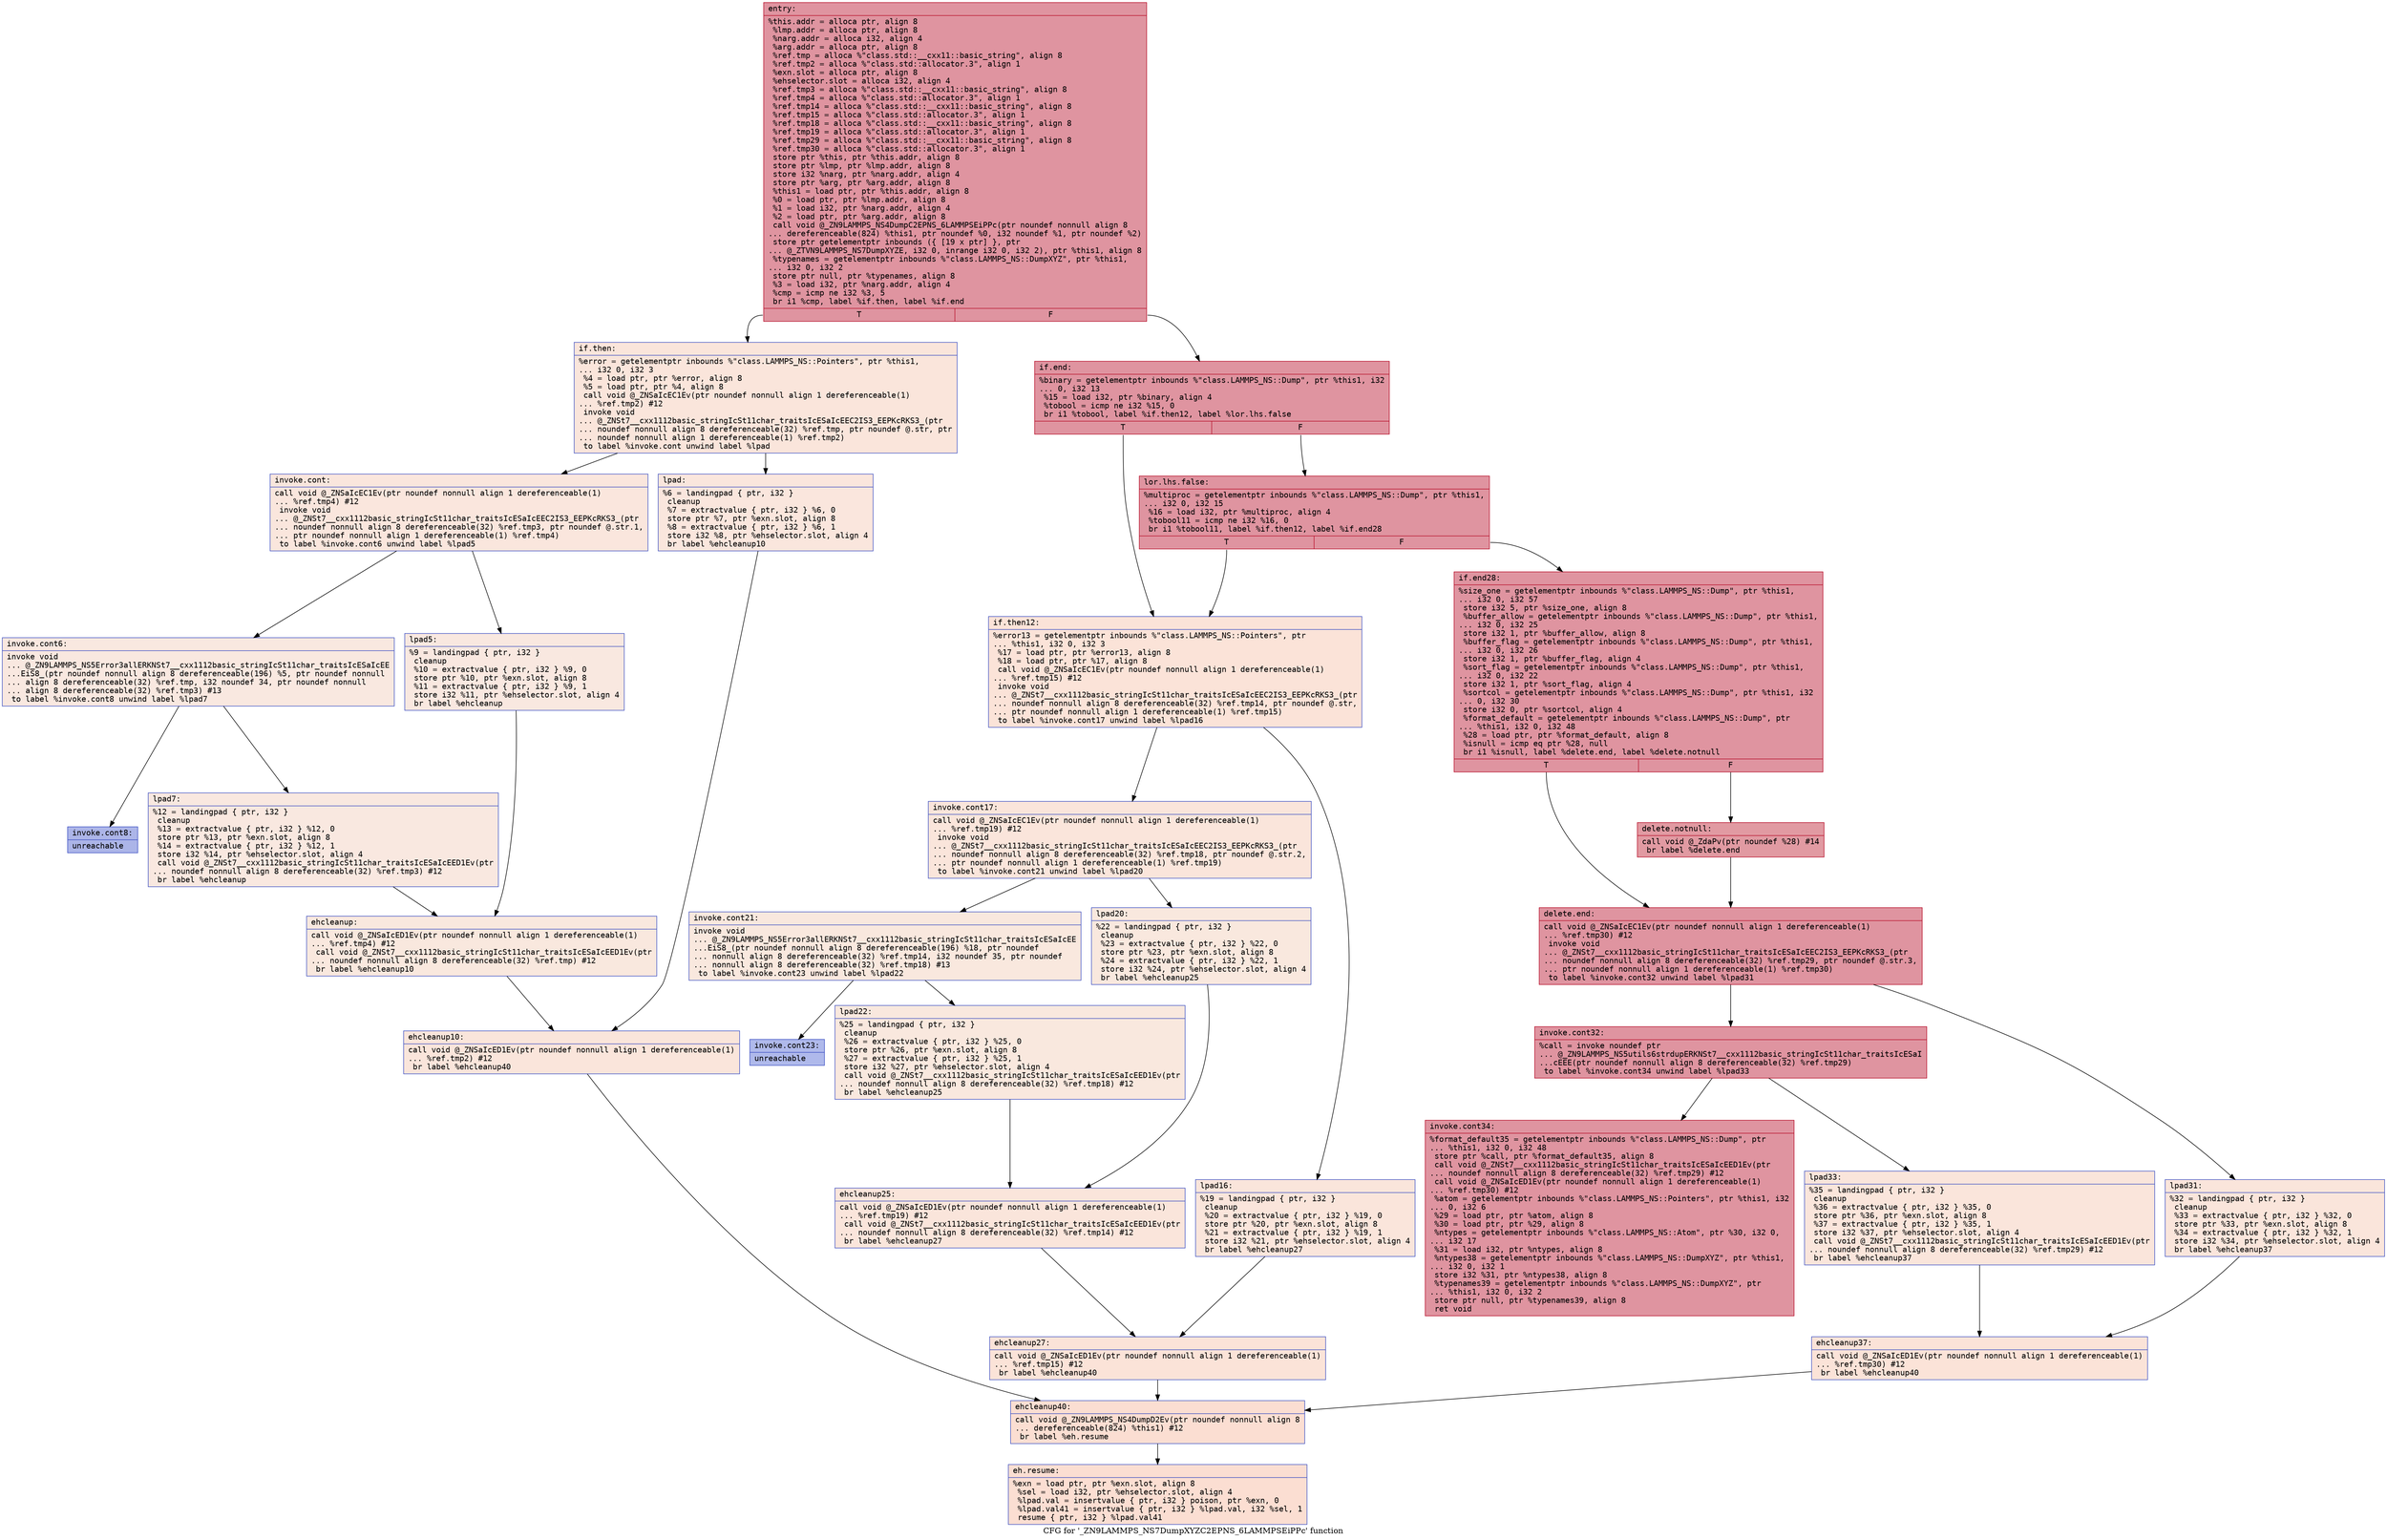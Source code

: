 digraph "CFG for '_ZN9LAMMPS_NS7DumpXYZC2EPNS_6LAMMPSEiPPc' function" {
	label="CFG for '_ZN9LAMMPS_NS7DumpXYZC2EPNS_6LAMMPSEiPPc' function";

	Node0x562b3e1cbb50 [shape=record,color="#b70d28ff", style=filled, fillcolor="#b70d2870" fontname="Courier",label="{entry:\l|  %this.addr = alloca ptr, align 8\l  %lmp.addr = alloca ptr, align 8\l  %narg.addr = alloca i32, align 4\l  %arg.addr = alloca ptr, align 8\l  %ref.tmp = alloca %\"class.std::__cxx11::basic_string\", align 8\l  %ref.tmp2 = alloca %\"class.std::allocator.3\", align 1\l  %exn.slot = alloca ptr, align 8\l  %ehselector.slot = alloca i32, align 4\l  %ref.tmp3 = alloca %\"class.std::__cxx11::basic_string\", align 8\l  %ref.tmp4 = alloca %\"class.std::allocator.3\", align 1\l  %ref.tmp14 = alloca %\"class.std::__cxx11::basic_string\", align 8\l  %ref.tmp15 = alloca %\"class.std::allocator.3\", align 1\l  %ref.tmp18 = alloca %\"class.std::__cxx11::basic_string\", align 8\l  %ref.tmp19 = alloca %\"class.std::allocator.3\", align 1\l  %ref.tmp29 = alloca %\"class.std::__cxx11::basic_string\", align 8\l  %ref.tmp30 = alloca %\"class.std::allocator.3\", align 1\l  store ptr %this, ptr %this.addr, align 8\l  store ptr %lmp, ptr %lmp.addr, align 8\l  store i32 %narg, ptr %narg.addr, align 4\l  store ptr %arg, ptr %arg.addr, align 8\l  %this1 = load ptr, ptr %this.addr, align 8\l  %0 = load ptr, ptr %lmp.addr, align 8\l  %1 = load i32, ptr %narg.addr, align 4\l  %2 = load ptr, ptr %arg.addr, align 8\l  call void @_ZN9LAMMPS_NS4DumpC2EPNS_6LAMMPSEiPPc(ptr noundef nonnull align 8\l... dereferenceable(824) %this1, ptr noundef %0, i32 noundef %1, ptr noundef %2)\l  store ptr getelementptr inbounds (\{ [19 x ptr] \}, ptr\l... @_ZTVN9LAMMPS_NS7DumpXYZE, i32 0, inrange i32 0, i32 2), ptr %this1, align 8\l  %typenames = getelementptr inbounds %\"class.LAMMPS_NS::DumpXYZ\", ptr %this1,\l... i32 0, i32 2\l  store ptr null, ptr %typenames, align 8\l  %3 = load i32, ptr %narg.addr, align 4\l  %cmp = icmp ne i32 %3, 5\l  br i1 %cmp, label %if.then, label %if.end\l|{<s0>T|<s1>F}}"];
	Node0x562b3e1cbb50:s0 -> Node0x562b3e1ce100[tooltip="entry -> if.then\nProbability 0.00%" ];
	Node0x562b3e1cbb50:s1 -> Node0x562b3e1ce4d0[tooltip="entry -> if.end\nProbability 100.00%" ];
	Node0x562b3e1ce100 [shape=record,color="#3d50c3ff", style=filled, fillcolor="#f4c5ad70" fontname="Courier",label="{if.then:\l|  %error = getelementptr inbounds %\"class.LAMMPS_NS::Pointers\", ptr %this1,\l... i32 0, i32 3\l  %4 = load ptr, ptr %error, align 8\l  %5 = load ptr, ptr %4, align 8\l  call void @_ZNSaIcEC1Ev(ptr noundef nonnull align 1 dereferenceable(1)\l... %ref.tmp2) #12\l  invoke void\l... @_ZNSt7__cxx1112basic_stringIcSt11char_traitsIcESaIcEEC2IS3_EEPKcRKS3_(ptr\l... noundef nonnull align 8 dereferenceable(32) %ref.tmp, ptr noundef @.str, ptr\l... noundef nonnull align 1 dereferenceable(1) %ref.tmp2)\l          to label %invoke.cont unwind label %lpad\l}"];
	Node0x562b3e1ce100 -> Node0x562b3e1cf330[tooltip="if.then -> invoke.cont\nProbability 50.00%" ];
	Node0x562b3e1ce100 -> Node0x562b3e1cf410[tooltip="if.then -> lpad\nProbability 50.00%" ];
	Node0x562b3e1cf330 [shape=record,color="#3d50c3ff", style=filled, fillcolor="#f3c7b170" fontname="Courier",label="{invoke.cont:\l|  call void @_ZNSaIcEC1Ev(ptr noundef nonnull align 1 dereferenceable(1)\l... %ref.tmp4) #12\l  invoke void\l... @_ZNSt7__cxx1112basic_stringIcSt11char_traitsIcESaIcEEC2IS3_EEPKcRKS3_(ptr\l... noundef nonnull align 8 dereferenceable(32) %ref.tmp3, ptr noundef @.str.1,\l... ptr noundef nonnull align 1 dereferenceable(1) %ref.tmp4)\l          to label %invoke.cont6 unwind label %lpad5\l}"];
	Node0x562b3e1cf330 -> Node0x562b3e1cf7a0[tooltip="invoke.cont -> invoke.cont6\nProbability 50.00%" ];
	Node0x562b3e1cf330 -> Node0x562b3e1cf7f0[tooltip="invoke.cont -> lpad5\nProbability 50.00%" ];
	Node0x562b3e1cf7a0 [shape=record,color="#3d50c3ff", style=filled, fillcolor="#f1ccb870" fontname="Courier",label="{invoke.cont6:\l|  invoke void\l... @_ZN9LAMMPS_NS5Error3allERKNSt7__cxx1112basic_stringIcSt11char_traitsIcESaIcEE\l...EiS8_(ptr noundef nonnull align 8 dereferenceable(196) %5, ptr noundef nonnull\l... align 8 dereferenceable(32) %ref.tmp, i32 noundef 34, ptr noundef nonnull\l... align 8 dereferenceable(32) %ref.tmp3) #13\l          to label %invoke.cont8 unwind label %lpad7\l}"];
	Node0x562b3e1cf7a0 -> Node0x562b3e1cf750[tooltip="invoke.cont6 -> invoke.cont8\nProbability 0.00%" ];
	Node0x562b3e1cf7a0 -> Node0x562b3e1cfb70[tooltip="invoke.cont6 -> lpad7\nProbability 100.00%" ];
	Node0x562b3e1cf750 [shape=record,color="#3d50c3ff", style=filled, fillcolor="#4358cb70" fontname="Courier",label="{invoke.cont8:\l|  unreachable\l}"];
	Node0x562b3e1cf410 [shape=record,color="#3d50c3ff", style=filled, fillcolor="#f3c7b170" fontname="Courier",label="{lpad:\l|  %6 = landingpad \{ ptr, i32 \}\l          cleanup\l  %7 = extractvalue \{ ptr, i32 \} %6, 0\l  store ptr %7, ptr %exn.slot, align 8\l  %8 = extractvalue \{ ptr, i32 \} %6, 1\l  store i32 %8, ptr %ehselector.slot, align 4\l  br label %ehcleanup10\l}"];
	Node0x562b3e1cf410 -> Node0x562b3e1d0210[tooltip="lpad -> ehcleanup10\nProbability 100.00%" ];
	Node0x562b3e1cf7f0 [shape=record,color="#3d50c3ff", style=filled, fillcolor="#f1ccb870" fontname="Courier",label="{lpad5:\l|  %9 = landingpad \{ ptr, i32 \}\l          cleanup\l  %10 = extractvalue \{ ptr, i32 \} %9, 0\l  store ptr %10, ptr %exn.slot, align 8\l  %11 = extractvalue \{ ptr, i32 \} %9, 1\l  store i32 %11, ptr %ehselector.slot, align 4\l  br label %ehcleanup\l}"];
	Node0x562b3e1cf7f0 -> Node0x562b3e1d0560[tooltip="lpad5 -> ehcleanup\nProbability 100.00%" ];
	Node0x562b3e1cfb70 [shape=record,color="#3d50c3ff", style=filled, fillcolor="#f1ccb870" fontname="Courier",label="{lpad7:\l|  %12 = landingpad \{ ptr, i32 \}\l          cleanup\l  %13 = extractvalue \{ ptr, i32 \} %12, 0\l  store ptr %13, ptr %exn.slot, align 8\l  %14 = extractvalue \{ ptr, i32 \} %12, 1\l  store i32 %14, ptr %ehselector.slot, align 4\l  call void @_ZNSt7__cxx1112basic_stringIcSt11char_traitsIcESaIcEED1Ev(ptr\l... noundef nonnull align 8 dereferenceable(32) %ref.tmp3) #12\l  br label %ehcleanup\l}"];
	Node0x562b3e1cfb70 -> Node0x562b3e1d0560[tooltip="lpad7 -> ehcleanup\nProbability 100.00%" ];
	Node0x562b3e1d0560 [shape=record,color="#3d50c3ff", style=filled, fillcolor="#f2cab570" fontname="Courier",label="{ehcleanup:\l|  call void @_ZNSaIcED1Ev(ptr noundef nonnull align 1 dereferenceable(1)\l... %ref.tmp4) #12\l  call void @_ZNSt7__cxx1112basic_stringIcSt11char_traitsIcESaIcEED1Ev(ptr\l... noundef nonnull align 8 dereferenceable(32) %ref.tmp) #12\l  br label %ehcleanup10\l}"];
	Node0x562b3e1d0560 -> Node0x562b3e1d0210[tooltip="ehcleanup -> ehcleanup10\nProbability 100.00%" ];
	Node0x562b3e1d0210 [shape=record,color="#3d50c3ff", style=filled, fillcolor="#f4c5ad70" fontname="Courier",label="{ehcleanup10:\l|  call void @_ZNSaIcED1Ev(ptr noundef nonnull align 1 dereferenceable(1)\l... %ref.tmp2) #12\l  br label %ehcleanup40\l}"];
	Node0x562b3e1d0210 -> Node0x562b3e1d0fc0[tooltip="ehcleanup10 -> ehcleanup40\nProbability 100.00%" ];
	Node0x562b3e1ce4d0 [shape=record,color="#b70d28ff", style=filled, fillcolor="#b70d2870" fontname="Courier",label="{if.end:\l|  %binary = getelementptr inbounds %\"class.LAMMPS_NS::Dump\", ptr %this1, i32\l... 0, i32 13\l  %15 = load i32, ptr %binary, align 4\l  %tobool = icmp ne i32 %15, 0\l  br i1 %tobool, label %if.then12, label %lor.lhs.false\l|{<s0>T|<s1>F}}"];
	Node0x562b3e1ce4d0:s0 -> Node0x562b3e1d12a0[tooltip="if.end -> if.then12\nProbability 0.00%" ];
	Node0x562b3e1ce4d0:s1 -> Node0x562b3e1d1320[tooltip="if.end -> lor.lhs.false\nProbability 100.00%" ];
	Node0x562b3e1d1320 [shape=record,color="#b70d28ff", style=filled, fillcolor="#b70d2870" fontname="Courier",label="{lor.lhs.false:\l|  %multiproc = getelementptr inbounds %\"class.LAMMPS_NS::Dump\", ptr %this1,\l... i32 0, i32 15\l  %16 = load i32, ptr %multiproc, align 4\l  %tobool11 = icmp ne i32 %16, 0\l  br i1 %tobool11, label %if.then12, label %if.end28\l|{<s0>T|<s1>F}}"];
	Node0x562b3e1d1320:s0 -> Node0x562b3e1d12a0[tooltip="lor.lhs.false -> if.then12\nProbability 0.00%" ];
	Node0x562b3e1d1320:s1 -> Node0x562b3e1d1710[tooltip="lor.lhs.false -> if.end28\nProbability 100.00%" ];
	Node0x562b3e1d12a0 [shape=record,color="#3d50c3ff", style=filled, fillcolor="#f6bfa670" fontname="Courier",label="{if.then12:\l|  %error13 = getelementptr inbounds %\"class.LAMMPS_NS::Pointers\", ptr\l... %this1, i32 0, i32 3\l  %17 = load ptr, ptr %error13, align 8\l  %18 = load ptr, ptr %17, align 8\l  call void @_ZNSaIcEC1Ev(ptr noundef nonnull align 1 dereferenceable(1)\l... %ref.tmp15) #12\l  invoke void\l... @_ZNSt7__cxx1112basic_stringIcSt11char_traitsIcESaIcEEC2IS3_EEPKcRKS3_(ptr\l... noundef nonnull align 8 dereferenceable(32) %ref.tmp14, ptr noundef @.str,\l... ptr noundef nonnull align 1 dereferenceable(1) %ref.tmp15)\l          to label %invoke.cont17 unwind label %lpad16\l}"];
	Node0x562b3e1d12a0 -> Node0x562b3e1d1ba0[tooltip="if.then12 -> invoke.cont17\nProbability 50.00%" ];
	Node0x562b3e1d12a0 -> Node0x562b3e1d1c20[tooltip="if.then12 -> lpad16\nProbability 50.00%" ];
	Node0x562b3e1d1ba0 [shape=record,color="#3d50c3ff", style=filled, fillcolor="#f4c5ad70" fontname="Courier",label="{invoke.cont17:\l|  call void @_ZNSaIcEC1Ev(ptr noundef nonnull align 1 dereferenceable(1)\l... %ref.tmp19) #12\l  invoke void\l... @_ZNSt7__cxx1112basic_stringIcSt11char_traitsIcESaIcEEC2IS3_EEPKcRKS3_(ptr\l... noundef nonnull align 8 dereferenceable(32) %ref.tmp18, ptr noundef @.str.2,\l... ptr noundef nonnull align 1 dereferenceable(1) %ref.tmp19)\l          to label %invoke.cont21 unwind label %lpad20\l}"];
	Node0x562b3e1d1ba0 -> Node0x562b3e1d1fa0[tooltip="invoke.cont17 -> invoke.cont21\nProbability 50.00%" ];
	Node0x562b3e1d1ba0 -> Node0x562b3e1d1ff0[tooltip="invoke.cont17 -> lpad20\nProbability 50.00%" ];
	Node0x562b3e1d1fa0 [shape=record,color="#3d50c3ff", style=filled, fillcolor="#f2cab570" fontname="Courier",label="{invoke.cont21:\l|  invoke void\l... @_ZN9LAMMPS_NS5Error3allERKNSt7__cxx1112basic_stringIcSt11char_traitsIcESaIcEE\l...EiS8_(ptr noundef nonnull align 8 dereferenceable(196) %18, ptr noundef\l... nonnull align 8 dereferenceable(32) %ref.tmp14, i32 noundef 35, ptr noundef\l... nonnull align 8 dereferenceable(32) %ref.tmp18) #13\l          to label %invoke.cont23 unwind label %lpad22\l}"];
	Node0x562b3e1d1fa0 -> Node0x562b3e1d1f50[tooltip="invoke.cont21 -> invoke.cont23\nProbability 0.00%" ];
	Node0x562b3e1d1fa0 -> Node0x562b3e1d2930[tooltip="invoke.cont21 -> lpad22\nProbability 100.00%" ];
	Node0x562b3e1d1f50 [shape=record,color="#3d50c3ff", style=filled, fillcolor="#4961d270" fontname="Courier",label="{invoke.cont23:\l|  unreachable\l}"];
	Node0x562b3e1d1c20 [shape=record,color="#3d50c3ff", style=filled, fillcolor="#f4c5ad70" fontname="Courier",label="{lpad16:\l|  %19 = landingpad \{ ptr, i32 \}\l          cleanup\l  %20 = extractvalue \{ ptr, i32 \} %19, 0\l  store ptr %20, ptr %exn.slot, align 8\l  %21 = extractvalue \{ ptr, i32 \} %19, 1\l  store i32 %21, ptr %ehselector.slot, align 4\l  br label %ehcleanup27\l}"];
	Node0x562b3e1d1c20 -> Node0x562b3e1d2ef0[tooltip="lpad16 -> ehcleanup27\nProbability 100.00%" ];
	Node0x562b3e1d1ff0 [shape=record,color="#3d50c3ff", style=filled, fillcolor="#f2cab570" fontname="Courier",label="{lpad20:\l|  %22 = landingpad \{ ptr, i32 \}\l          cleanup\l  %23 = extractvalue \{ ptr, i32 \} %22, 0\l  store ptr %23, ptr %exn.slot, align 8\l  %24 = extractvalue \{ ptr, i32 \} %22, 1\l  store i32 %24, ptr %ehselector.slot, align 4\l  br label %ehcleanup25\l}"];
	Node0x562b3e1d1ff0 -> Node0x562b3e1d3240[tooltip="lpad20 -> ehcleanup25\nProbability 100.00%" ];
	Node0x562b3e1d2930 [shape=record,color="#3d50c3ff", style=filled, fillcolor="#f2cab570" fontname="Courier",label="{lpad22:\l|  %25 = landingpad \{ ptr, i32 \}\l          cleanup\l  %26 = extractvalue \{ ptr, i32 \} %25, 0\l  store ptr %26, ptr %exn.slot, align 8\l  %27 = extractvalue \{ ptr, i32 \} %25, 1\l  store i32 %27, ptr %ehselector.slot, align 4\l  call void @_ZNSt7__cxx1112basic_stringIcSt11char_traitsIcESaIcEED1Ev(ptr\l... noundef nonnull align 8 dereferenceable(32) %ref.tmp18) #12\l  br label %ehcleanup25\l}"];
	Node0x562b3e1d2930 -> Node0x562b3e1d3240[tooltip="lpad22 -> ehcleanup25\nProbability 100.00%" ];
	Node0x562b3e1d3240 [shape=record,color="#3d50c3ff", style=filled, fillcolor="#f4c5ad70" fontname="Courier",label="{ehcleanup25:\l|  call void @_ZNSaIcED1Ev(ptr noundef nonnull align 1 dereferenceable(1)\l... %ref.tmp19) #12\l  call void @_ZNSt7__cxx1112basic_stringIcSt11char_traitsIcESaIcEED1Ev(ptr\l... noundef nonnull align 8 dereferenceable(32) %ref.tmp14) #12\l  br label %ehcleanup27\l}"];
	Node0x562b3e1d3240 -> Node0x562b3e1d2ef0[tooltip="ehcleanup25 -> ehcleanup27\nProbability 100.00%" ];
	Node0x562b3e1d2ef0 [shape=record,color="#3d50c3ff", style=filled, fillcolor="#f6bfa670" fontname="Courier",label="{ehcleanup27:\l|  call void @_ZNSaIcED1Ev(ptr noundef nonnull align 1 dereferenceable(1)\l... %ref.tmp15) #12\l  br label %ehcleanup40\l}"];
	Node0x562b3e1d2ef0 -> Node0x562b3e1d0fc0[tooltip="ehcleanup27 -> ehcleanup40\nProbability 100.00%" ];
	Node0x562b3e1d1710 [shape=record,color="#b70d28ff", style=filled, fillcolor="#b70d2870" fontname="Courier",label="{if.end28:\l|  %size_one = getelementptr inbounds %\"class.LAMMPS_NS::Dump\", ptr %this1,\l... i32 0, i32 57\l  store i32 5, ptr %size_one, align 8\l  %buffer_allow = getelementptr inbounds %\"class.LAMMPS_NS::Dump\", ptr %this1,\l... i32 0, i32 25\l  store i32 1, ptr %buffer_allow, align 8\l  %buffer_flag = getelementptr inbounds %\"class.LAMMPS_NS::Dump\", ptr %this1,\l... i32 0, i32 26\l  store i32 1, ptr %buffer_flag, align 4\l  %sort_flag = getelementptr inbounds %\"class.LAMMPS_NS::Dump\", ptr %this1,\l... i32 0, i32 22\l  store i32 1, ptr %sort_flag, align 4\l  %sortcol = getelementptr inbounds %\"class.LAMMPS_NS::Dump\", ptr %this1, i32\l... 0, i32 30\l  store i32 0, ptr %sortcol, align 4\l  %format_default = getelementptr inbounds %\"class.LAMMPS_NS::Dump\", ptr\l... %this1, i32 0, i32 48\l  %28 = load ptr, ptr %format_default, align 8\l  %isnull = icmp eq ptr %28, null\l  br i1 %isnull, label %delete.end, label %delete.notnull\l|{<s0>T|<s1>F}}"];
	Node0x562b3e1d1710:s0 -> Node0x562b3e1d4610[tooltip="if.end28 -> delete.end\nProbability 37.50%" ];
	Node0x562b3e1d1710:s1 -> Node0x562b3e1d4690[tooltip="if.end28 -> delete.notnull\nProbability 62.50%" ];
	Node0x562b3e1d4690 [shape=record,color="#b70d28ff", style=filled, fillcolor="#bb1b2c70" fontname="Courier",label="{delete.notnull:\l|  call void @_ZdaPv(ptr noundef %28) #14\l  br label %delete.end\l}"];
	Node0x562b3e1d4690 -> Node0x562b3e1d4610[tooltip="delete.notnull -> delete.end\nProbability 100.00%" ];
	Node0x562b3e1d4610 [shape=record,color="#b70d28ff", style=filled, fillcolor="#b70d2870" fontname="Courier",label="{delete.end:\l|  call void @_ZNSaIcEC1Ev(ptr noundef nonnull align 1 dereferenceable(1)\l... %ref.tmp30) #12\l  invoke void\l... @_ZNSt7__cxx1112basic_stringIcSt11char_traitsIcESaIcEEC2IS3_EEPKcRKS3_(ptr\l... noundef nonnull align 8 dereferenceable(32) %ref.tmp29, ptr noundef @.str.3,\l... ptr noundef nonnull align 1 dereferenceable(1) %ref.tmp30)\l          to label %invoke.cont32 unwind label %lpad31\l}"];
	Node0x562b3e1d4610 -> Node0x562b3e1d4b40[tooltip="delete.end -> invoke.cont32\nProbability 100.00%" ];
	Node0x562b3e1d4610 -> Node0x562b3e1d4bc0[tooltip="delete.end -> lpad31\nProbability 0.00%" ];
	Node0x562b3e1d4b40 [shape=record,color="#b70d28ff", style=filled, fillcolor="#b70d2870" fontname="Courier",label="{invoke.cont32:\l|  %call = invoke noundef ptr\l... @_ZN9LAMMPS_NS5utils6strdupERKNSt7__cxx1112basic_stringIcSt11char_traitsIcESaI\l...cEEE(ptr noundef nonnull align 8 dereferenceable(32) %ref.tmp29)\l          to label %invoke.cont34 unwind label %lpad33\l}"];
	Node0x562b3e1d4b40 -> Node0x562b3e1d4af0[tooltip="invoke.cont32 -> invoke.cont34\nProbability 100.00%" ];
	Node0x562b3e1d4b40 -> Node0x562b3e1d4df0[tooltip="invoke.cont32 -> lpad33\nProbability 0.00%" ];
	Node0x562b3e1d4af0 [shape=record,color="#b70d28ff", style=filled, fillcolor="#b70d2870" fontname="Courier",label="{invoke.cont34:\l|  %format_default35 = getelementptr inbounds %\"class.LAMMPS_NS::Dump\", ptr\l... %this1, i32 0, i32 48\l  store ptr %call, ptr %format_default35, align 8\l  call void @_ZNSt7__cxx1112basic_stringIcSt11char_traitsIcESaIcEED1Ev(ptr\l... noundef nonnull align 8 dereferenceable(32) %ref.tmp29) #12\l  call void @_ZNSaIcED1Ev(ptr noundef nonnull align 1 dereferenceable(1)\l... %ref.tmp30) #12\l  %atom = getelementptr inbounds %\"class.LAMMPS_NS::Pointers\", ptr %this1, i32\l... 0, i32 6\l  %29 = load ptr, ptr %atom, align 8\l  %30 = load ptr, ptr %29, align 8\l  %ntypes = getelementptr inbounds %\"class.LAMMPS_NS::Atom\", ptr %30, i32 0,\l... i32 17\l  %31 = load i32, ptr %ntypes, align 8\l  %ntypes38 = getelementptr inbounds %\"class.LAMMPS_NS::DumpXYZ\", ptr %this1,\l... i32 0, i32 1\l  store i32 %31, ptr %ntypes38, align 8\l  %typenames39 = getelementptr inbounds %\"class.LAMMPS_NS::DumpXYZ\", ptr\l... %this1, i32 0, i32 2\l  store ptr null, ptr %typenames39, align 8\l  ret void\l}"];
	Node0x562b3e1d4bc0 [shape=record,color="#3d50c3ff", style=filled, fillcolor="#f4c5ad70" fontname="Courier",label="{lpad31:\l|  %32 = landingpad \{ ptr, i32 \}\l          cleanup\l  %33 = extractvalue \{ ptr, i32 \} %32, 0\l  store ptr %33, ptr %exn.slot, align 8\l  %34 = extractvalue \{ ptr, i32 \} %32, 1\l  store i32 %34, ptr %ehselector.slot, align 4\l  br label %ehcleanup37\l}"];
	Node0x562b3e1d4bc0 -> Node0x562b3e1d5da0[tooltip="lpad31 -> ehcleanup37\nProbability 100.00%" ];
	Node0x562b3e1d4df0 [shape=record,color="#3d50c3ff", style=filled, fillcolor="#f4c5ad70" fontname="Courier",label="{lpad33:\l|  %35 = landingpad \{ ptr, i32 \}\l          cleanup\l  %36 = extractvalue \{ ptr, i32 \} %35, 0\l  store ptr %36, ptr %exn.slot, align 8\l  %37 = extractvalue \{ ptr, i32 \} %35, 1\l  store i32 %37, ptr %ehselector.slot, align 4\l  call void @_ZNSt7__cxx1112basic_stringIcSt11char_traitsIcESaIcEED1Ev(ptr\l... noundef nonnull align 8 dereferenceable(32) %ref.tmp29) #12\l  br label %ehcleanup37\l}"];
	Node0x562b3e1d4df0 -> Node0x562b3e1d5da0[tooltip="lpad33 -> ehcleanup37\nProbability 100.00%" ];
	Node0x562b3e1d5da0 [shape=record,color="#3d50c3ff", style=filled, fillcolor="#f6bfa670" fontname="Courier",label="{ehcleanup37:\l|  call void @_ZNSaIcED1Ev(ptr noundef nonnull align 1 dereferenceable(1)\l... %ref.tmp30) #12\l  br label %ehcleanup40\l}"];
	Node0x562b3e1d5da0 -> Node0x562b3e1d0fc0[tooltip="ehcleanup37 -> ehcleanup40\nProbability 100.00%" ];
	Node0x562b3e1d0fc0 [shape=record,color="#3d50c3ff", style=filled, fillcolor="#f7b59970" fontname="Courier",label="{ehcleanup40:\l|  call void @_ZN9LAMMPS_NS4DumpD2Ev(ptr noundef nonnull align 8\l... dereferenceable(824) %this1) #12\l  br label %eh.resume\l}"];
	Node0x562b3e1d0fc0 -> Node0x562b3e1d65e0[tooltip="ehcleanup40 -> eh.resume\nProbability 100.00%" ];
	Node0x562b3e1d65e0 [shape=record,color="#3d50c3ff", style=filled, fillcolor="#f7b59970" fontname="Courier",label="{eh.resume:\l|  %exn = load ptr, ptr %exn.slot, align 8\l  %sel = load i32, ptr %ehselector.slot, align 4\l  %lpad.val = insertvalue \{ ptr, i32 \} poison, ptr %exn, 0\l  %lpad.val41 = insertvalue \{ ptr, i32 \} %lpad.val, i32 %sel, 1\l  resume \{ ptr, i32 \} %lpad.val41\l}"];
}

